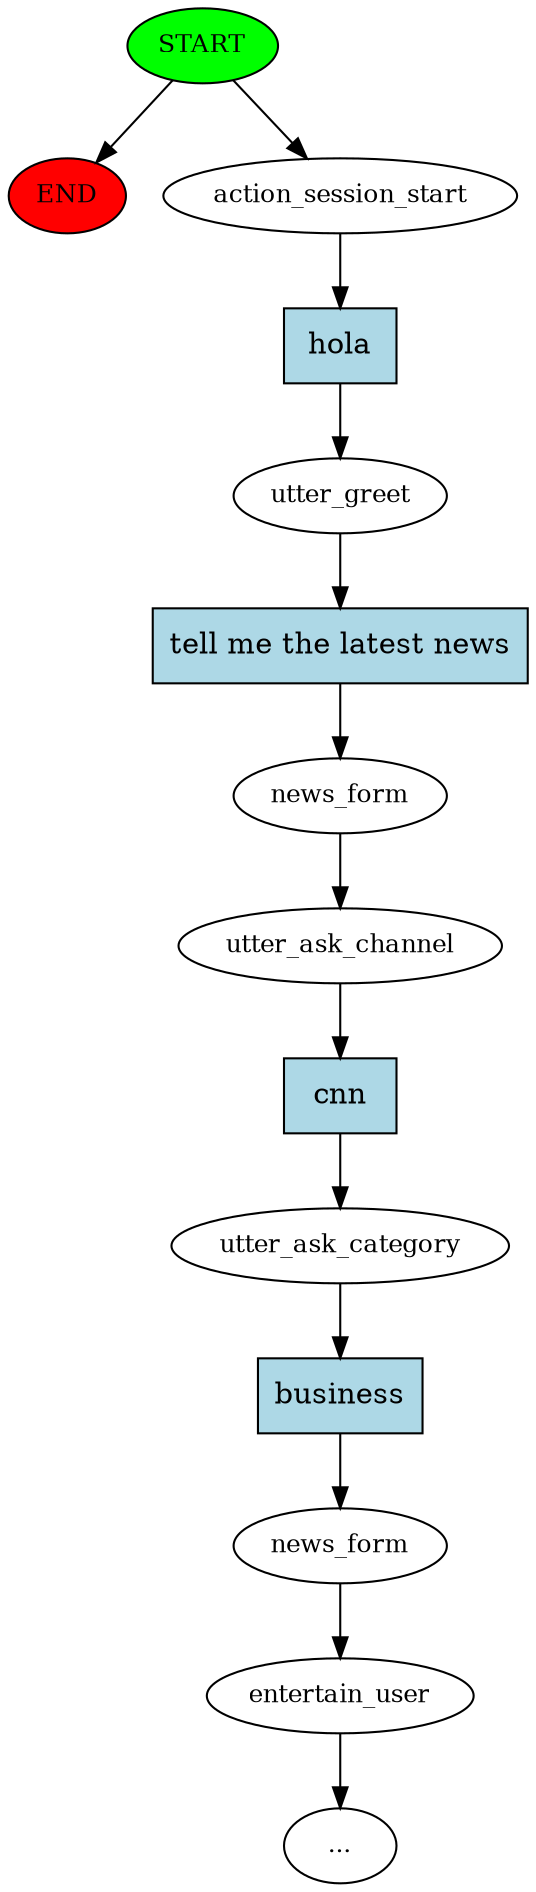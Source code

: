 digraph  {
0 [class="start active", fillcolor=green, fontsize=12, label=START, style=filled];
"-1" [class=end, fillcolor=red, fontsize=12, label=END, style=filled];
1 [class=active, fontsize=12, label=action_session_start];
2 [class=active, fontsize=12, label=utter_greet];
3 [class=active, fontsize=12, label=news_form];
4 [class=active, fontsize=12, label=utter_ask_channel];
5 [class=active, fontsize=12, label=utter_ask_category];
6 [class=active, fontsize=12, label=news_form];
7 [class=active, fontsize=12, label=entertain_user];
8 [class="dashed active", fontsize=12, label="..."];
9 [class="intent active", fillcolor=lightblue, label=hola, shape=rect, style=filled];
10 [class="intent active", fillcolor=lightblue, label="tell me the latest news", shape=rect, style=filled];
11 [class="intent active", fillcolor=lightblue, label=cnn, shape=rect, style=filled];
12 [class="intent active", fillcolor=lightblue, label=business, shape=rect, style=filled];
0 -> "-1"  [class="", key=NONE, label=""];
0 -> 1  [class=active, key=NONE, label=""];
1 -> 9  [class=active, key=0];
2 -> 10  [class=active, key=0];
3 -> 4  [class=active, key=NONE, label=""];
4 -> 11  [class=active, key=0];
5 -> 12  [class=active, key=0];
6 -> 7  [class=active, key=NONE, label=""];
7 -> 8  [class=active, key=NONE, label=""];
9 -> 2  [class=active, key=0];
10 -> 3  [class=active, key=0];
11 -> 5  [class=active, key=0];
12 -> 6  [class=active, key=0];
}
